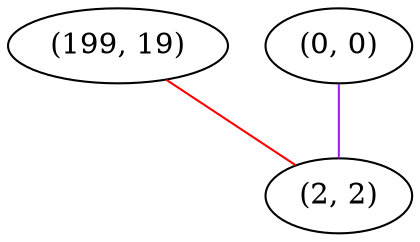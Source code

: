 graph "" {
"(199, 19)";
"(0, 0)";
"(2, 2)";
"(199, 19)" -- "(2, 2)"  [color=red, key=0, weight=1];
"(0, 0)" -- "(2, 2)"  [color=purple, key=0, weight=4];
}
